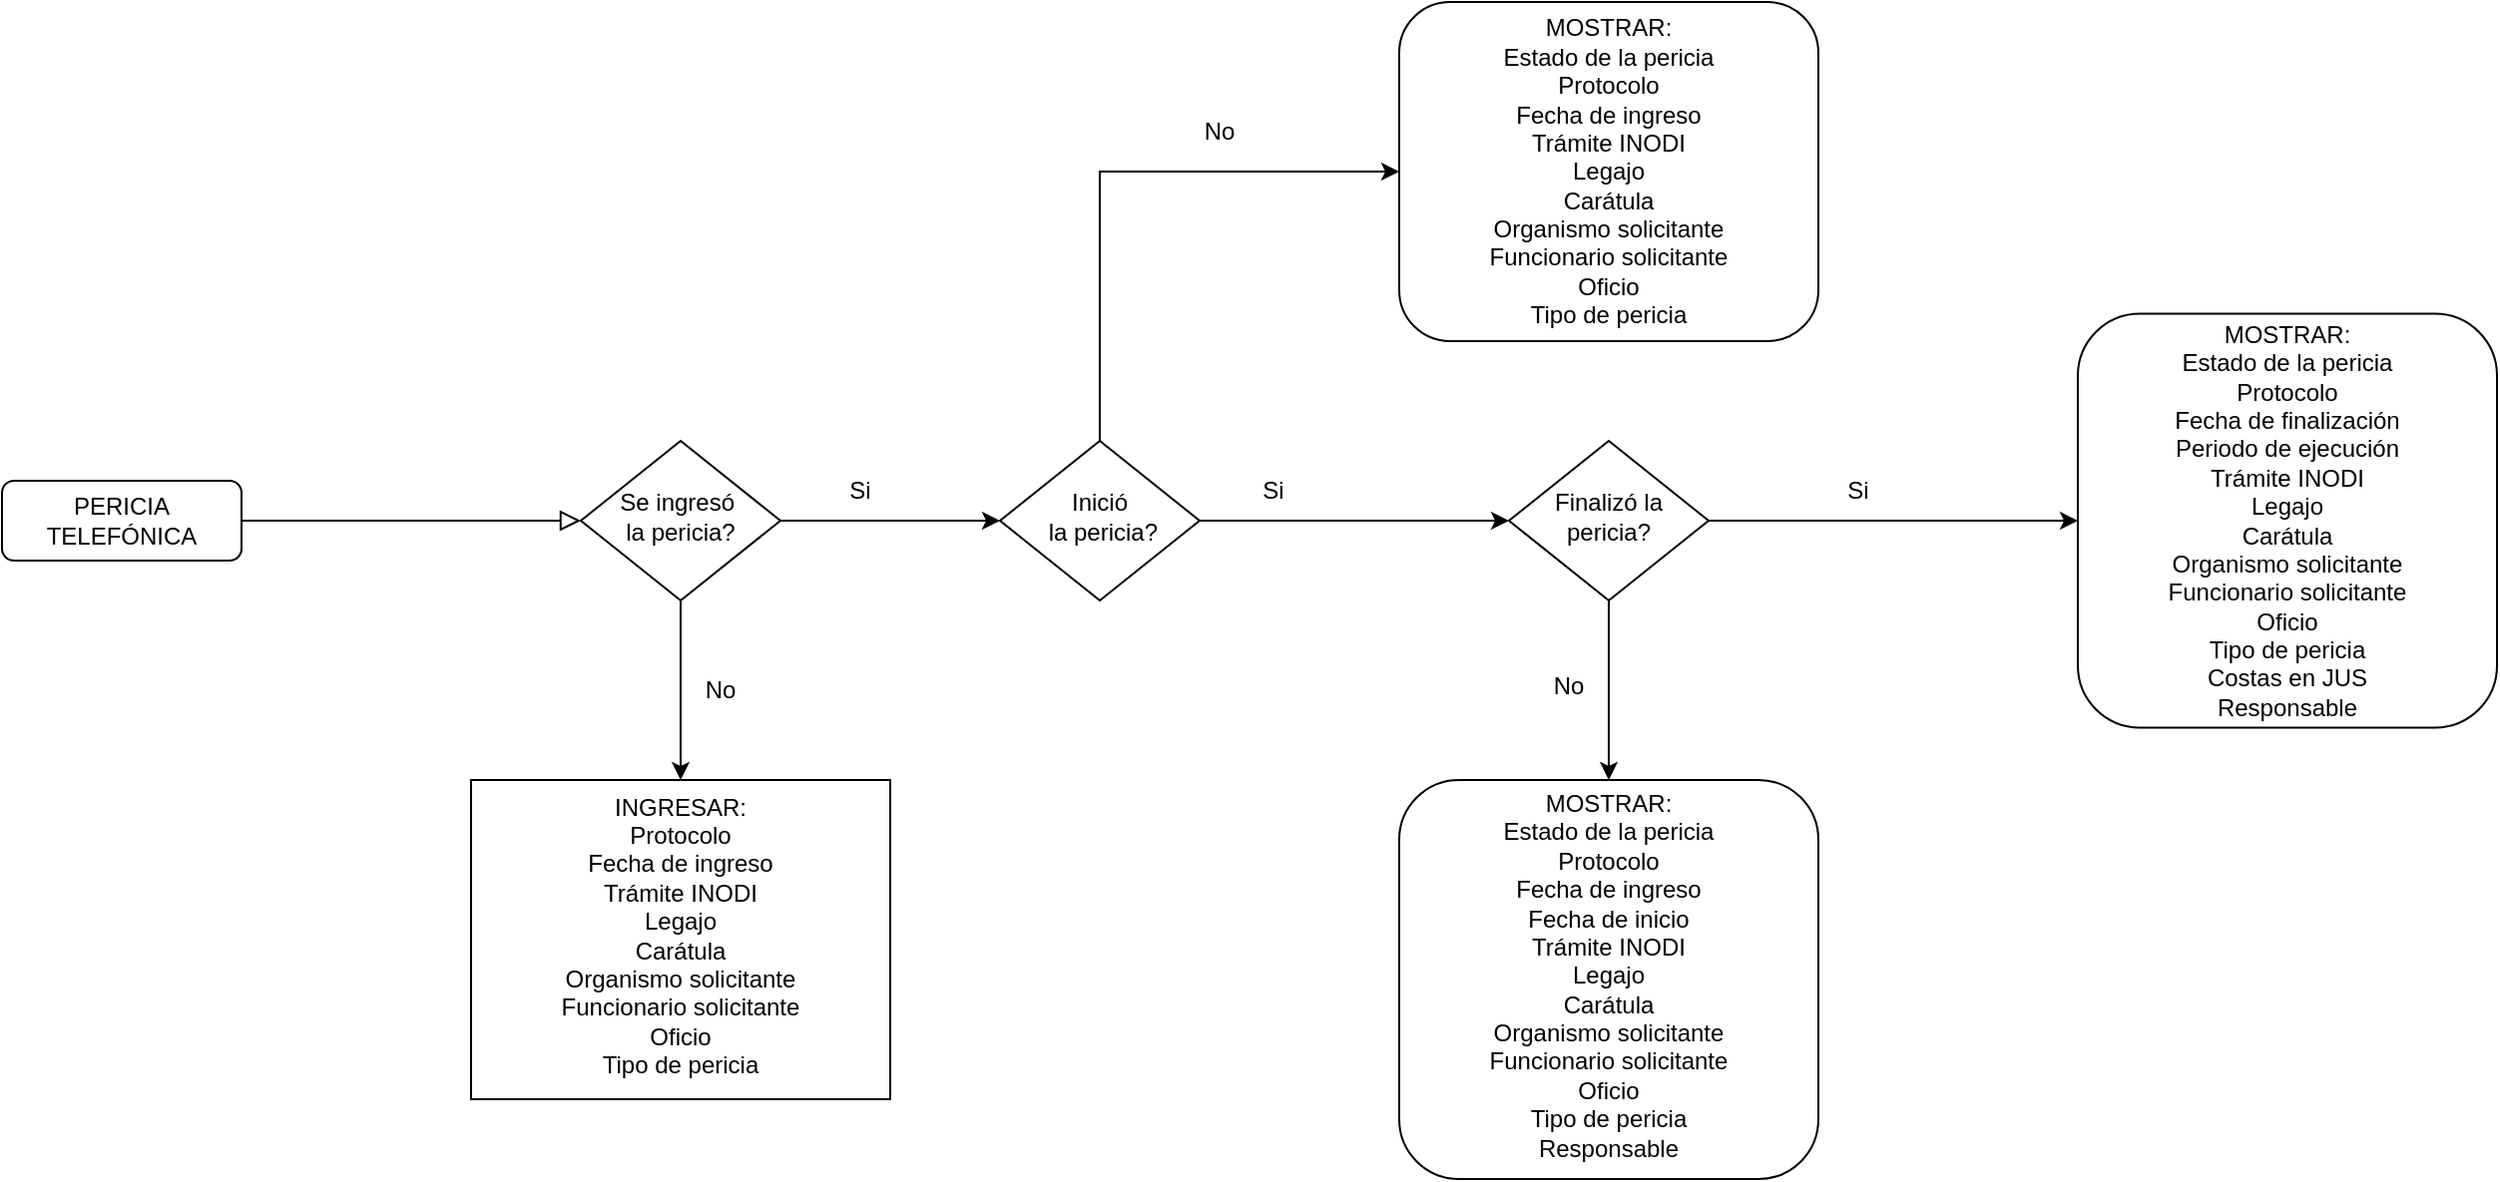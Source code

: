 <mxfile version="16.5.3" type="device"><diagram id="C5RBs43oDa-KdzZeNtuy" name="Page-1"><mxGraphModel dx="868" dy="1651" grid="1" gridSize="10" guides="1" tooltips="1" connect="1" arrows="1" fold="1" page="1" pageScale="1" pageWidth="827" pageHeight="1169" math="0" shadow="0"><root><mxCell id="WIyWlLk6GJQsqaUBKTNV-0"/><mxCell id="WIyWlLk6GJQsqaUBKTNV-1" parent="WIyWlLk6GJQsqaUBKTNV-0"/><mxCell id="WIyWlLk6GJQsqaUBKTNV-2" value="" style="rounded=0;html=1;jettySize=auto;orthogonalLoop=1;fontSize=11;endArrow=block;endFill=0;endSize=8;strokeWidth=1;shadow=0;labelBackgroundColor=none;edgeStyle=orthogonalEdgeStyle;" parent="WIyWlLk6GJQsqaUBKTNV-1" source="WIyWlLk6GJQsqaUBKTNV-3" target="WIyWlLk6GJQsqaUBKTNV-6" edge="1"><mxGeometry relative="1" as="geometry"/></mxCell><mxCell id="WIyWlLk6GJQsqaUBKTNV-3" value="PERICIA TELEFÓNICA" style="rounded=1;whiteSpace=wrap;html=1;fontSize=12;glass=0;strokeWidth=1;shadow=0;" parent="WIyWlLk6GJQsqaUBKTNV-1" vertex="1"><mxGeometry x="160" y="80" width="120" height="40" as="geometry"/></mxCell><mxCell id="tyOHRrnNuMHM9okFdF2E-1" value="" style="edgeStyle=orthogonalEdgeStyle;rounded=0;orthogonalLoop=1;jettySize=auto;html=1;entryX=0;entryY=0.5;entryDx=0;entryDy=0;" edge="1" parent="WIyWlLk6GJQsqaUBKTNV-1" source="WIyWlLk6GJQsqaUBKTNV-6" target="tyOHRrnNuMHM9okFdF2E-3"><mxGeometry relative="1" as="geometry"><mxPoint x="640" y="100" as="targetPoint"/></mxGeometry></mxCell><mxCell id="tyOHRrnNuMHM9okFdF2E-13" value="" style="edgeStyle=orthogonalEdgeStyle;rounded=0;orthogonalLoop=1;jettySize=auto;html=1;" edge="1" parent="WIyWlLk6GJQsqaUBKTNV-1" source="WIyWlLk6GJQsqaUBKTNV-6" target="tyOHRrnNuMHM9okFdF2E-12"><mxGeometry relative="1" as="geometry"/></mxCell><mxCell id="WIyWlLk6GJQsqaUBKTNV-6" value="Se ingresó&amp;nbsp;&lt;br&gt;la pericia?" style="rhombus;whiteSpace=wrap;html=1;shadow=0;fontFamily=Helvetica;fontSize=12;align=center;strokeWidth=1;spacing=6;spacingTop=-4;" parent="WIyWlLk6GJQsqaUBKTNV-1" vertex="1"><mxGeometry x="450" y="60" width="100" height="80" as="geometry"/></mxCell><mxCell id="tyOHRrnNuMHM9okFdF2E-2" value="Si" style="text;html=1;strokeColor=none;fillColor=none;align=center;verticalAlign=middle;whiteSpace=wrap;rounded=0;" vertex="1" parent="WIyWlLk6GJQsqaUBKTNV-1"><mxGeometry x="560" y="70" width="60" height="30" as="geometry"/></mxCell><mxCell id="tyOHRrnNuMHM9okFdF2E-15" value="" style="edgeStyle=orthogonalEdgeStyle;rounded=0;orthogonalLoop=1;jettySize=auto;html=1;" edge="1" parent="WIyWlLk6GJQsqaUBKTNV-1" source="tyOHRrnNuMHM9okFdF2E-3" target="tyOHRrnNuMHM9okFdF2E-14"><mxGeometry relative="1" as="geometry"/></mxCell><mxCell id="tyOHRrnNuMHM9okFdF2E-21" style="edgeStyle=orthogonalEdgeStyle;rounded=0;orthogonalLoop=1;jettySize=auto;html=1;exitX=0.5;exitY=0;exitDx=0;exitDy=0;entryX=0;entryY=0.5;entryDx=0;entryDy=0;" edge="1" parent="WIyWlLk6GJQsqaUBKTNV-1" source="tyOHRrnNuMHM9okFdF2E-3" target="tyOHRrnNuMHM9okFdF2E-4"><mxGeometry relative="1" as="geometry"/></mxCell><mxCell id="tyOHRrnNuMHM9okFdF2E-3" value="Inició&lt;br&gt;&amp;nbsp;la pericia?" style="rhombus;whiteSpace=wrap;html=1;shadow=0;fontFamily=Helvetica;fontSize=12;align=center;strokeWidth=1;spacing=6;spacingTop=-4;" vertex="1" parent="WIyWlLk6GJQsqaUBKTNV-1"><mxGeometry x="660" y="60" width="100" height="80" as="geometry"/></mxCell><mxCell id="tyOHRrnNuMHM9okFdF2E-4" value="MOSTRAR:&lt;br&gt;Estado de la pericia&lt;br&gt;Protocolo&lt;br&gt;Fecha de ingreso&lt;br&gt;Trámite INODI&lt;br&gt;Legajo&lt;br&gt;Carátula&lt;br&gt;Organismo solicitante&lt;br&gt;Funcionario solicitante&lt;br&gt;Oficio&lt;br&gt;Tipo de pericia" style="rounded=1;whiteSpace=wrap;html=1;fontSize=12;glass=0;strokeWidth=1;shadow=0;" vertex="1" parent="WIyWlLk6GJQsqaUBKTNV-1"><mxGeometry x="860" y="-160" width="210" height="170" as="geometry"/></mxCell><mxCell id="tyOHRrnNuMHM9okFdF2E-5" value="MOSTRAR:&lt;br&gt;Estado de la pericia&lt;br&gt;Protocolo&lt;br&gt;Fecha de finalización&lt;br&gt;Periodo de ejecución&lt;br&gt;Trámite INODI&lt;br&gt;Legajo&lt;br&gt;Carátula&lt;br&gt;Organismo solicitante&lt;br&gt;Funcionario solicitante&lt;br&gt;Oficio&lt;br&gt;Tipo de pericia&lt;br&gt;Costas en JUS&lt;br&gt;Responsable" style="rounded=1;whiteSpace=wrap;html=1;fontSize=12;glass=0;strokeWidth=1;shadow=0;" vertex="1" parent="WIyWlLk6GJQsqaUBKTNV-1"><mxGeometry x="1200" y="-3.75" width="210" height="207.5" as="geometry"/></mxCell><mxCell id="tyOHRrnNuMHM9okFdF2E-9" value="Si" style="text;html=1;strokeColor=none;fillColor=none;align=center;verticalAlign=middle;whiteSpace=wrap;rounded=0;" vertex="1" parent="WIyWlLk6GJQsqaUBKTNV-1"><mxGeometry x="767" y="70" width="60" height="30" as="geometry"/></mxCell><mxCell id="tyOHRrnNuMHM9okFdF2E-10" value="No" style="text;html=1;strokeColor=none;fillColor=none;align=center;verticalAlign=middle;whiteSpace=wrap;rounded=0;" vertex="1" parent="WIyWlLk6GJQsqaUBKTNV-1"><mxGeometry x="740" y="-110" width="60" height="30" as="geometry"/></mxCell><mxCell id="tyOHRrnNuMHM9okFdF2E-12" value="INGRESAR:&lt;br&gt;Protocolo&lt;br&gt;Fecha de ingreso&lt;br&gt;Trámite INODI&lt;br&gt;Legajo&lt;br&gt;Carátula&lt;br&gt;Organismo solicitante&lt;br&gt;Funcionario solicitante&lt;br&gt;Oficio&lt;br&gt;Tipo de pericia" style="whiteSpace=wrap;html=1;shadow=0;strokeWidth=1;spacing=6;spacingTop=-4;" vertex="1" parent="WIyWlLk6GJQsqaUBKTNV-1"><mxGeometry x="395" y="230" width="210" height="160" as="geometry"/></mxCell><mxCell id="tyOHRrnNuMHM9okFdF2E-16" value="" style="edgeStyle=orthogonalEdgeStyle;rounded=0;orthogonalLoop=1;jettySize=auto;html=1;" edge="1" parent="WIyWlLk6GJQsqaUBKTNV-1" source="tyOHRrnNuMHM9okFdF2E-14" target="tyOHRrnNuMHM9okFdF2E-5"><mxGeometry relative="1" as="geometry"/></mxCell><mxCell id="tyOHRrnNuMHM9okFdF2E-19" value="" style="edgeStyle=orthogonalEdgeStyle;rounded=0;orthogonalLoop=1;jettySize=auto;html=1;" edge="1" parent="WIyWlLk6GJQsqaUBKTNV-1" source="tyOHRrnNuMHM9okFdF2E-14" target="tyOHRrnNuMHM9okFdF2E-18"><mxGeometry relative="1" as="geometry"/></mxCell><mxCell id="tyOHRrnNuMHM9okFdF2E-14" value="Finalizó la pericia?" style="rhombus;whiteSpace=wrap;html=1;shadow=0;fontFamily=Helvetica;fontSize=12;align=center;strokeWidth=1;spacing=6;spacingTop=-4;" vertex="1" parent="WIyWlLk6GJQsqaUBKTNV-1"><mxGeometry x="915" y="60" width="100" height="80" as="geometry"/></mxCell><mxCell id="tyOHRrnNuMHM9okFdF2E-17" value="Si" style="text;html=1;strokeColor=none;fillColor=none;align=center;verticalAlign=middle;whiteSpace=wrap;rounded=0;" vertex="1" parent="WIyWlLk6GJQsqaUBKTNV-1"><mxGeometry x="1060" y="70" width="60" height="30" as="geometry"/></mxCell><mxCell id="tyOHRrnNuMHM9okFdF2E-18" value="MOSTRAR:&lt;br&gt;Estado de la pericia&lt;br&gt;Protocolo&lt;br&gt;Fecha de ingreso&lt;br&gt;Fecha de inicio&lt;br&gt;Trámite INODI&lt;br&gt;Legajo&lt;br&gt;Carátula&lt;br&gt;Organismo solicitante&lt;br&gt;Funcionario solicitante&lt;br&gt;Oficio&lt;br&gt;Tipo de pericia&lt;br&gt;Responsable" style="rounded=1;whiteSpace=wrap;html=1;shadow=0;strokeWidth=1;spacing=6;spacingTop=-4;" vertex="1" parent="WIyWlLk6GJQsqaUBKTNV-1"><mxGeometry x="860" y="230" width="210" height="200" as="geometry"/></mxCell><mxCell id="tyOHRrnNuMHM9okFdF2E-20" value="No" style="text;html=1;strokeColor=none;fillColor=none;align=center;verticalAlign=middle;whiteSpace=wrap;rounded=0;" vertex="1" parent="WIyWlLk6GJQsqaUBKTNV-1"><mxGeometry x="915" y="167.5" width="60" height="30" as="geometry"/></mxCell><mxCell id="tyOHRrnNuMHM9okFdF2E-22" value="No" style="text;html=1;strokeColor=none;fillColor=none;align=center;verticalAlign=middle;whiteSpace=wrap;rounded=0;" vertex="1" parent="WIyWlLk6GJQsqaUBKTNV-1"><mxGeometry x="490" y="170" width="60" height="30" as="geometry"/></mxCell></root></mxGraphModel></diagram></mxfile>